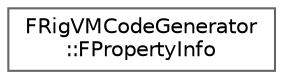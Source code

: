 digraph "Graphical Class Hierarchy"
{
 // INTERACTIVE_SVG=YES
 // LATEX_PDF_SIZE
  bgcolor="transparent";
  edge [fontname=Helvetica,fontsize=10,labelfontname=Helvetica,labelfontsize=10];
  node [fontname=Helvetica,fontsize=10,shape=box,height=0.2,width=0.4];
  rankdir="LR";
  Node0 [id="Node000000",label="FRigVMCodeGenerator\l::FPropertyInfo",height=0.2,width=0.4,color="grey40", fillcolor="white", style="filled",URL="$d0/d9a/structFRigVMCodeGenerator_1_1FPropertyInfo.html",tooltip=" "];
}
